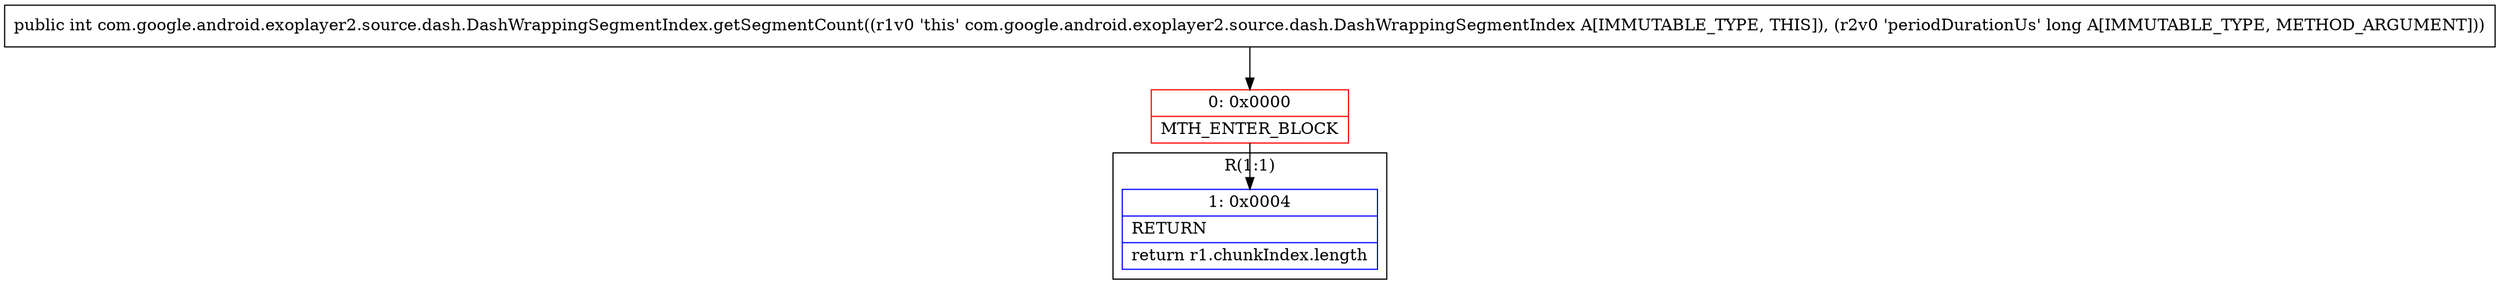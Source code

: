 digraph "CFG forcom.google.android.exoplayer2.source.dash.DashWrappingSegmentIndex.getSegmentCount(J)I" {
subgraph cluster_Region_94000088 {
label = "R(1:1)";
node [shape=record,color=blue];
Node_1 [shape=record,label="{1\:\ 0x0004|RETURN\l|return r1.chunkIndex.length\l}"];
}
Node_0 [shape=record,color=red,label="{0\:\ 0x0000|MTH_ENTER_BLOCK\l}"];
MethodNode[shape=record,label="{public int com.google.android.exoplayer2.source.dash.DashWrappingSegmentIndex.getSegmentCount((r1v0 'this' com.google.android.exoplayer2.source.dash.DashWrappingSegmentIndex A[IMMUTABLE_TYPE, THIS]), (r2v0 'periodDurationUs' long A[IMMUTABLE_TYPE, METHOD_ARGUMENT])) }"];
MethodNode -> Node_0;
Node_0 -> Node_1;
}

